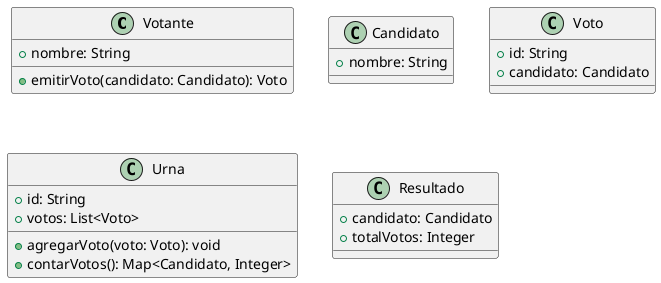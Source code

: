 @startuml
class Votante {
    +nombre: String
    +emitirVoto(candidato: Candidato): Voto
}

class Candidato {
    +nombre: String
}

class Voto {
    +id: String
    +candidato: Candidato
}

class Urna {
    +id: String
    +votos: List<Voto>
    +agregarVoto(voto: Voto): void
    +contarVotos(): Map<Candidato, Integer>
}

class Resultado {
    +candidato: Candidato
    +totalVotos: Integer
}